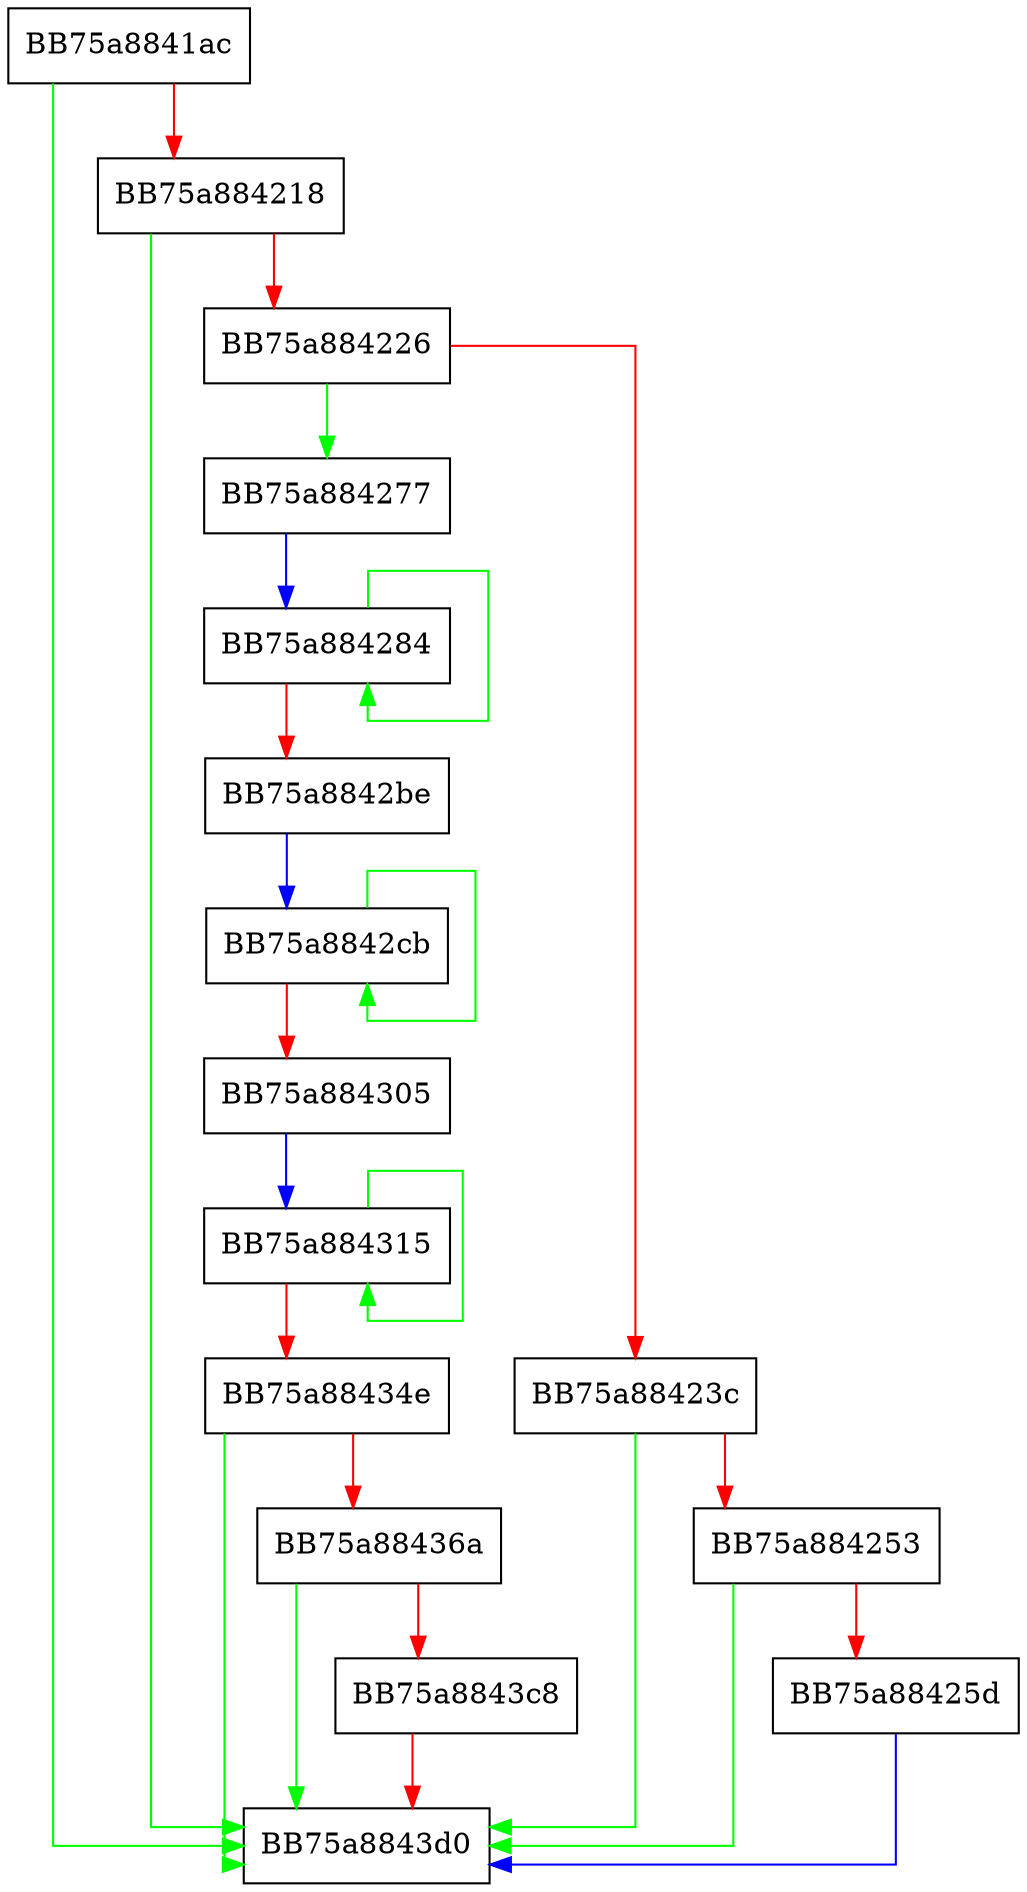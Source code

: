 digraph LogMatchedAttribute {
  node [shape="box"];
  graph [splines=ortho];
  BB75a8841ac -> BB75a8843d0 [color="green"];
  BB75a8841ac -> BB75a884218 [color="red"];
  BB75a884218 -> BB75a8843d0 [color="green"];
  BB75a884218 -> BB75a884226 [color="red"];
  BB75a884226 -> BB75a884277 [color="green"];
  BB75a884226 -> BB75a88423c [color="red"];
  BB75a88423c -> BB75a8843d0 [color="green"];
  BB75a88423c -> BB75a884253 [color="red"];
  BB75a884253 -> BB75a8843d0 [color="green"];
  BB75a884253 -> BB75a88425d [color="red"];
  BB75a88425d -> BB75a8843d0 [color="blue"];
  BB75a884277 -> BB75a884284 [color="blue"];
  BB75a884284 -> BB75a884284 [color="green"];
  BB75a884284 -> BB75a8842be [color="red"];
  BB75a8842be -> BB75a8842cb [color="blue"];
  BB75a8842cb -> BB75a8842cb [color="green"];
  BB75a8842cb -> BB75a884305 [color="red"];
  BB75a884305 -> BB75a884315 [color="blue"];
  BB75a884315 -> BB75a884315 [color="green"];
  BB75a884315 -> BB75a88434e [color="red"];
  BB75a88434e -> BB75a8843d0 [color="green"];
  BB75a88434e -> BB75a88436a [color="red"];
  BB75a88436a -> BB75a8843d0 [color="green"];
  BB75a88436a -> BB75a8843c8 [color="red"];
  BB75a8843c8 -> BB75a8843d0 [color="red"];
}